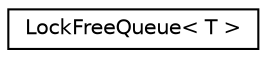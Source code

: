 digraph "类继承关系图"
{
  edge [fontname="Helvetica",fontsize="10",labelfontname="Helvetica",labelfontsize="10"];
  node [fontname="Helvetica",fontsize="10",shape=record];
  rankdir="LR";
  Node0 [label="LockFreeQueue\< T \>",height=0.2,width=0.4,color="black", fillcolor="white", style="filled",URL="$class_lock_free_queue.html"];
}

